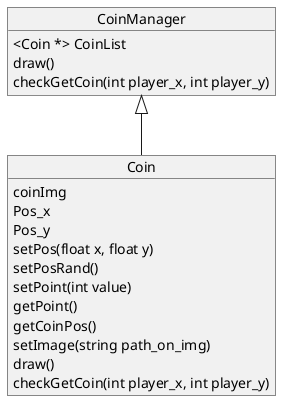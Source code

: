 @startuml

object Coin {
  coinImg
  Pos_x
  Pos_y
  setPos(float x, float y)
  setPosRand()
  setPoint(int value)
  getPoint()
  getCoinPos()
  setImage(string path_on_img)
  draw()
  checkGetCoin(int player_x, int player_y)
}

object CoinManager {
  <Coin *> CoinList
  draw()
  checkGetCoin(int player_x, int player_y)
}

CoinManager<|--Coin
@enduml